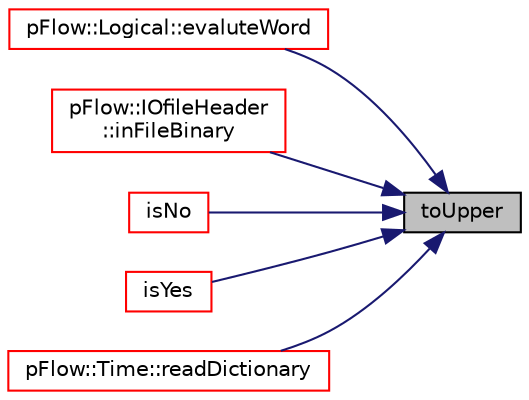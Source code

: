 digraph "toUpper"
{
 // LATEX_PDF_SIZE
  edge [fontname="Helvetica",fontsize="10",labelfontname="Helvetica",labelfontsize="10"];
  node [fontname="Helvetica",fontsize="10",shape=record];
  rankdir="RL";
  Node1 [label="toUpper",height=0.2,width=0.4,color="black", fillcolor="grey75", style="filled", fontcolor="black",tooltip="convert a word to all caps"];
  Node1 -> Node2 [dir="back",color="midnightblue",fontsize="10",style="solid",fontname="Helvetica"];
  Node2 [label="pFlow::Logical::evaluteWord",height=0.2,width=0.4,color="red", fillcolor="white", style="filled",URL="$classpFlow_1_1Logical.html#a511f818d2eebfd7be4cac008de48bc8c",tooltip=" "];
  Node1 -> Node4 [dir="back",color="midnightblue",fontsize="10",style="solid",fontname="Helvetica"];
  Node4 [label="pFlow::IOfileHeader\l::inFileBinary",height=0.2,width=0.4,color="red", fillcolor="white", style="filled",URL="$classpFlow_1_1IOfileHeader.html#a6e04bca1658d3c571a38d8ac1d62462e",tooltip=" "];
  Node1 -> Node6 [dir="back",color="midnightblue",fontsize="10",style="solid",fontname="Helvetica"];
  Node6 [label="isNo",height=0.2,width=0.4,color="red", fillcolor="white", style="filled",URL="$namespacepFlow.html#a368046a383a0c4ab07960f9acdc46145",tooltip="Check if str equals \"No\", \"N\", \"False\", or \"Off\"."];
  Node1 -> Node10 [dir="back",color="midnightblue",fontsize="10",style="solid",fontname="Helvetica"];
  Node10 [label="isYes",height=0.2,width=0.4,color="red", fillcolor="white", style="filled",URL="$namespacepFlow.html#ade4b0a8390425fb1866e9540c27ff4e2",tooltip="Check if str equals \"Yes\", \"Y\", \"True\", \"Ok\", \"ON\", or \"T\"."];
  Node1 -> Node11 [dir="back",color="midnightblue",fontsize="10",style="solid",fontname="Helvetica"];
  Node11 [label="pFlow::Time::readDictionary",height=0.2,width=0.4,color="red", fillcolor="white", style="filled",URL="$classpFlow_1_1Time.html#a3ee94dd32f4df1490653290d2919dc52",tooltip=" "];
}
